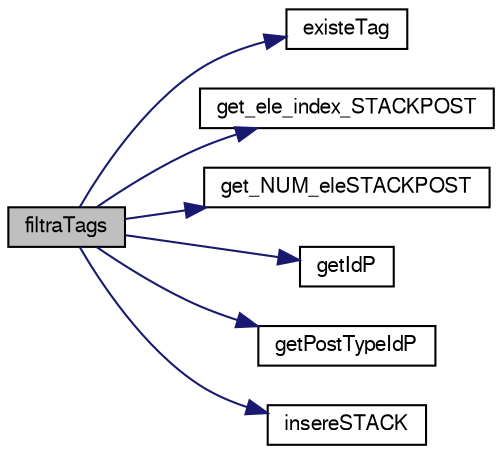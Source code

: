 digraph "filtraTags"
{
  edge [fontname="FreeSans",fontsize="10",labelfontname="FreeSans",labelfontsize="10"];
  node [fontname="FreeSans",fontsize="10",shape=record];
  rankdir="LR";
  Node1 [label="filtraTags",height=0.2,width=0.4,color="black", fillcolor="grey75", style="filled", fontcolor="black"];
  Node1 -> Node2 [color="midnightblue",fontsize="10",style="solid",fontname="FreeSans"];
  Node2 [label="existeTag",height=0.2,width=0.4,color="black", fillcolor="white", style="filled",URL="$mypost_8c.html#aadab35845b8d3d5bb3c4eff295270b34",tooltip="Função que verifica se existe uma data tag num post. "];
  Node1 -> Node3 [color="midnightblue",fontsize="10",style="solid",fontname="FreeSans"];
  Node3 [label="get_ele_index_STACKPOST",height=0.2,width=0.4,color="black", fillcolor="white", style="filled",URL="$mypost_8c.html#ab5f84eeb5ef5145c0058f17b63ff41ae",tooltip="Função que devolve o elemento na posição dada. "];
  Node1 -> Node4 [color="midnightblue",fontsize="10",style="solid",fontname="FreeSans"];
  Node4 [label="get_NUM_eleSTACKPOST",height=0.2,width=0.4,color="black", fillcolor="white", style="filled",URL="$mypost_8c.html#a4dab09684a9c81a3b6cf73c12fbc9978",tooltip="Função que calcula o número de elementos de uma stackpost. "];
  Node1 -> Node5 [color="midnightblue",fontsize="10",style="solid",fontname="FreeSans"];
  Node5 [label="getIdP",height=0.2,width=0.4,color="black", fillcolor="white", style="filled",URL="$mypost_8c.html#afa0a87d0e3edc6a72af78a5dca815fd3",tooltip="Função que obtém o Id de um post. "];
  Node1 -> Node6 [color="midnightblue",fontsize="10",style="solid",fontname="FreeSans"];
  Node6 [label="getPostTypeIdP",height=0.2,width=0.4,color="black", fillcolor="white", style="filled",URL="$mypost_8c.html#a514d82e76edef763f417b1a75d92939e",tooltip="Função que obtém o TypeId de um post. "];
  Node1 -> Node7 [color="midnightblue",fontsize="10",style="solid",fontname="FreeSans"];
  Node7 [label="insereSTACK",height=0.2,width=0.4,color="black", fillcolor="white", style="filled",URL="$myheap_8c.html#ab981b6fd5642e51aa82b38fa4e046d7d",tooltip="Função insere um elemento na stack. "];
}
